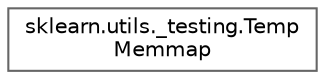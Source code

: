 digraph "Graphical Class Hierarchy"
{
 // LATEX_PDF_SIZE
  bgcolor="transparent";
  edge [fontname=Helvetica,fontsize=10,labelfontname=Helvetica,labelfontsize=10];
  node [fontname=Helvetica,fontsize=10,shape=box,height=0.2,width=0.4];
  rankdir="LR";
  Node0 [id="Node000000",label="sklearn.utils._testing.Temp\lMemmap",height=0.2,width=0.4,color="grey40", fillcolor="white", style="filled",URL="$d9/d02/classsklearn_1_1utils_1_1__testing_1_1TempMemmap.html",tooltip=" "];
}
